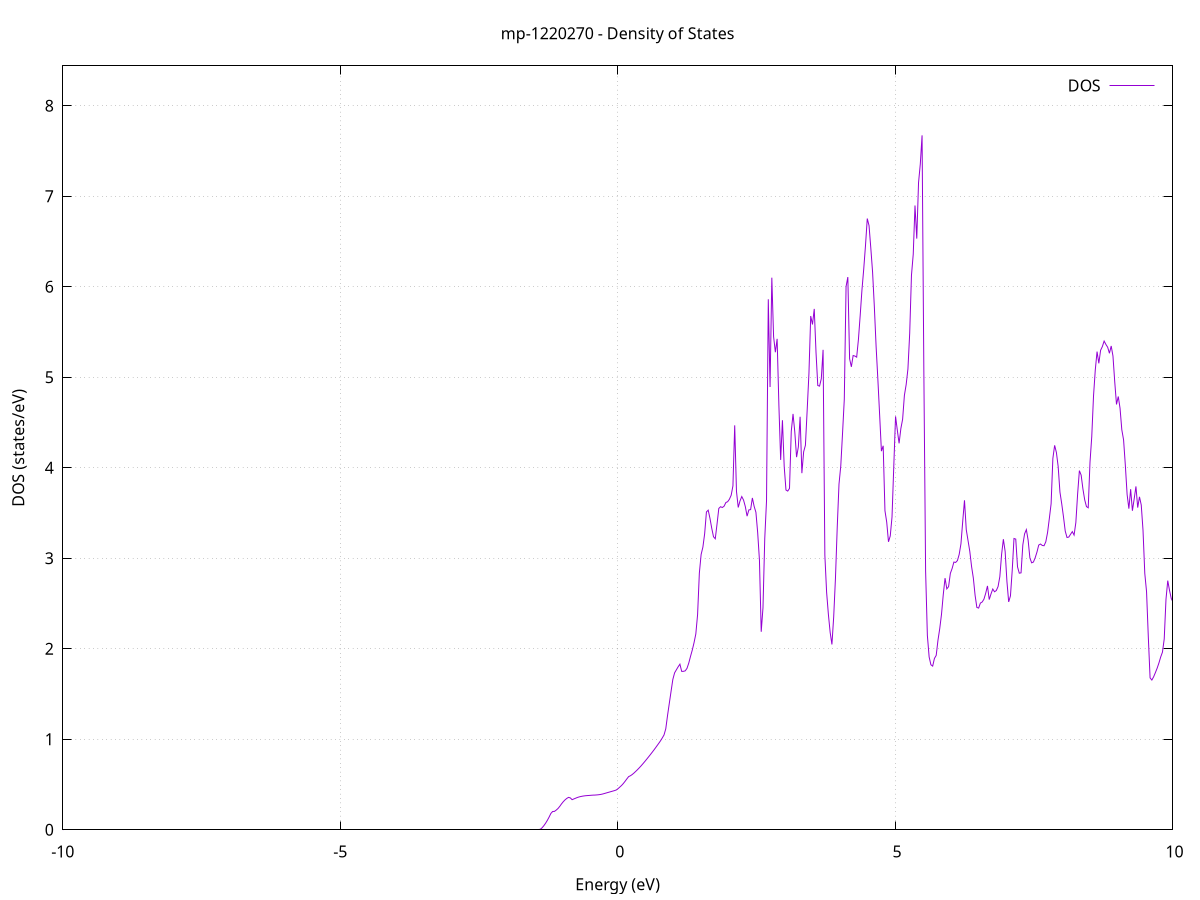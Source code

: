 set title 'mp-1220270 - Density of States'
set xlabel 'Energy (eV)'
set ylabel 'DOS (states/eV)'
set grid
set xrange [-10:10]
set yrange [0:8.442]
set xzeroaxis lt -1
set terminal png size 800,600
set output 'mp-1220270_dos_gnuplot.png'
plot '-' using 1:2 with lines title 'DOS'
-37.328500 0.000000
-37.296700 0.000000
-37.264800 0.000000
-37.232900 0.000000
-37.201100 0.000000
-37.169200 0.000000
-37.137400 0.000000
-37.105500 0.000000
-37.073700 0.000000
-37.041800 0.000000
-37.009900 0.000000
-36.978100 0.000000
-36.946200 0.000000
-36.914400 0.000000
-36.882500 0.000000
-36.850700 0.000000
-36.818800 0.000000
-36.787000 0.000000
-36.755100 0.000000
-36.723200 0.000000
-36.691400 0.000000
-36.659500 0.000000
-36.627700 0.000000
-36.595800 0.000000
-36.564000 0.000000
-36.532100 0.000000
-36.500200 0.000000
-36.468400 0.000000
-36.436500 0.000000
-36.404700 0.000000
-36.372800 0.000000
-36.341000 0.000000
-36.309100 0.000000
-36.277200 0.000000
-36.245400 0.000000
-36.213500 0.000000
-36.181700 0.000000
-36.149800 0.000000
-36.118000 0.000000
-36.086100 0.000000
-36.054300 0.000000
-36.022400 0.000000
-35.990500 0.000000
-35.958700 0.000000
-35.926800 0.000000
-35.895000 0.000000
-35.863100 0.000000
-35.831300 0.000000
-35.799400 0.000000
-35.767500 0.000000
-35.735700 0.000000
-35.703800 0.000000
-35.672000 0.000000
-35.640100 0.000000
-35.608300 0.000000
-35.576400 0.000000
-35.544600 0.000000
-35.512700 0.000000
-35.480800 0.000000
-35.449000 0.000000
-35.417100 0.000000
-35.385300 0.000000
-35.353400 0.000000
-35.321600 0.000000
-35.289700 0.000000
-35.257800 0.000000
-35.226000 0.000000
-35.194100 0.000000
-35.162300 0.000000
-35.130400 0.000000
-35.098600 0.000000
-35.066700 0.000000
-35.034800 0.000000
-35.003000 0.000000
-34.971100 0.000000
-34.939300 0.000000
-34.907400 0.000000
-34.875600 0.000000
-34.843700 0.000000
-34.811900 0.000000
-34.780000 0.000000
-34.748100 0.000000
-34.716300 0.000000
-34.684400 0.000000
-34.652600 0.000000
-34.620700 0.000000
-34.588900 0.000000
-34.557000 0.000000
-34.525100 0.000000
-34.493300 0.000000
-34.461400 0.000000
-34.429600 2.930500
-34.397700 8.518300
-34.365900 21.361100
-34.334000 34.958300
-34.302100 71.676100
-34.270300 0.000000
-34.238400 0.000000
-34.206600 0.000000
-34.174700 0.000000
-34.142900 0.000000
-34.111000 0.000000
-34.079200 0.000000
-34.047300 0.000000
-34.015400 0.000000
-33.983600 0.000000
-33.951700 0.000000
-33.919900 0.000000
-33.888000 0.000000
-33.856200 0.000000
-33.824300 0.000000
-33.792400 0.000000
-33.760600 0.000000
-33.728700 0.000000
-33.696900 0.000000
-33.665000 0.000000
-33.633200 0.000000
-33.601300 0.000000
-33.569500 0.000000
-33.537600 0.000000
-33.505700 0.000000
-33.473900 0.000000
-33.442000 0.000000
-33.410200 0.000000
-33.378300 0.000000
-33.346500 0.000000
-33.314600 0.000000
-33.282700 0.000000
-33.250900 0.000000
-33.219000 0.000000
-33.187200 0.000000
-33.155300 0.000000
-33.123500 0.000000
-33.091600 0.000000
-33.059700 0.000000
-33.027900 0.000000
-32.996000 0.000000
-32.964200 0.000000
-32.932300 0.000000
-32.900500 0.000000
-32.868600 0.000000
-32.836800 0.000000
-32.804900 0.000000
-32.773000 0.000000
-32.741200 0.000000
-32.709300 0.000000
-32.677500 0.000000
-32.645600 0.000000
-32.613800 0.000000
-32.581900 0.000000
-32.550000 0.000000
-32.518200 0.000000
-32.486300 0.000000
-32.454500 0.000000
-32.422600 0.000000
-32.390800 0.000000
-32.358900 0.000000
-32.327000 0.000000
-32.295200 0.000000
-32.263300 0.000000
-32.231500 0.000000
-32.199600 0.000000
-32.167800 0.000000
-32.135900 0.000000
-32.104100 0.000000
-32.072200 0.000000
-32.040300 0.000000
-32.008500 0.000000
-31.976600 0.000000
-31.944800 0.000000
-31.912900 0.000000
-31.881100 0.000000
-31.849200 0.000000
-31.817300 0.000000
-31.785500 0.000000
-31.753600 0.000000
-31.721800 0.000000
-31.689900 0.000000
-31.658100 0.000000
-31.626200 0.000000
-31.594300 0.000000
-31.562500 0.000000
-31.530600 0.000000
-31.498800 0.000000
-31.466900 0.000000
-31.435100 0.000000
-31.403200 0.000000
-31.371400 0.000000
-31.339500 0.000000
-31.307600 0.000000
-31.275800 0.000000
-31.243900 0.000000
-31.212100 0.000000
-31.180200 0.000000
-31.148400 0.000000
-31.116500 0.000000
-31.084600 0.000000
-31.052800 0.000000
-31.020900 0.000000
-30.989100 0.000000
-30.957200 0.000000
-30.925400 0.000000
-30.893500 0.000000
-30.861700 0.000000
-30.829800 0.000000
-30.797900 0.000000
-30.766100 0.000000
-30.734200 0.000000
-30.702400 0.000000
-30.670500 0.000000
-30.638700 0.000000
-30.606800 0.000000
-30.574900 0.000000
-30.543100 0.000000
-30.511200 0.000000
-30.479400 0.000000
-30.447500 0.000000
-30.415700 0.000000
-30.383800 0.000000
-30.351900 0.000000
-30.320100 0.000000
-30.288200 0.000000
-30.256400 0.000000
-30.224500 0.000000
-30.192700 0.000000
-30.160800 0.000000
-30.129000 0.000000
-30.097100 0.000000
-30.065200 0.000000
-30.033400 0.000000
-30.001500 0.000000
-29.969700 0.000000
-29.937800 0.000000
-29.906000 0.000000
-29.874100 0.000000
-29.842200 0.000000
-29.810400 0.000000
-29.778500 0.000000
-29.746700 0.000000
-29.714800 0.000000
-29.683000 0.000000
-29.651100 0.000000
-29.619200 0.000000
-29.587400 0.000000
-29.555500 0.000000
-29.523700 0.000000
-29.491800 0.000000
-29.460000 0.000000
-29.428100 0.000000
-29.396300 0.000000
-29.364400 0.000000
-29.332500 0.000000
-29.300700 0.000000
-29.268800 0.000000
-29.237000 0.000000
-29.205100 0.000000
-29.173300 0.000000
-29.141400 0.000000
-29.109500 0.000000
-29.077700 0.000000
-29.045800 0.000000
-29.014000 0.000000
-28.982100 0.000000
-28.950300 0.000000
-28.918400 0.000000
-28.886600 0.000000
-28.854700 0.000000
-28.822800 0.000000
-28.791000 0.000000
-28.759100 0.000000
-28.727300 0.000000
-28.695400 0.000000
-28.663600 0.000000
-28.631700 0.000000
-28.599800 0.000000
-28.568000 0.000000
-28.536100 0.000000
-28.504300 0.000000
-28.472400 0.000000
-28.440600 0.000000
-28.408700 0.000000
-28.376800 0.000000
-28.345000 0.000000
-28.313100 0.000000
-28.281300 0.000000
-28.249400 0.000000
-28.217600 0.000000
-28.185700 0.000000
-28.153900 0.000000
-28.122000 0.000000
-28.090100 0.000000
-28.058300 0.000000
-28.026400 0.000000
-27.994600 0.000000
-27.962700 0.000000
-27.930900 0.000000
-27.899000 0.000000
-27.867100 0.000000
-27.835300 0.000000
-27.803400 0.000000
-27.771600 0.000000
-27.739700 0.000000
-27.707900 0.000000
-27.676000 0.000000
-27.644100 0.000000
-27.612300 0.000000
-27.580400 0.000000
-27.548600 0.000000
-27.516700 0.000000
-27.484900 0.000000
-27.453000 0.000000
-27.421200 0.000000
-27.389300 0.000000
-27.357400 0.000000
-27.325600 0.000000
-27.293700 0.000000
-27.261900 0.000000
-27.230000 0.000000
-27.198200 0.000000
-27.166300 0.000000
-27.134400 0.000000
-27.102600 0.000000
-27.070700 0.000000
-27.038900 0.000000
-27.007000 0.000000
-26.975200 0.000000
-26.943300 0.000000
-26.911500 0.000000
-26.879600 0.000000
-26.847700 0.000000
-26.815900 0.000000
-26.784000 0.000000
-26.752200 0.000000
-26.720300 0.000000
-26.688500 0.000000
-26.656600 0.000000
-26.624700 0.000000
-26.592900 0.000000
-26.561000 0.000000
-26.529200 0.000000
-26.497300 0.000000
-26.465500 0.000000
-26.433600 0.000000
-26.401700 0.000000
-26.369900 0.000000
-26.338000 0.000000
-26.306200 0.000000
-26.274300 0.000000
-26.242500 0.000000
-26.210600 0.000000
-26.178800 0.000000
-26.146900 0.000000
-26.115000 0.000000
-26.083200 0.000000
-26.051300 0.000000
-26.019500 0.000000
-25.987600 0.000000
-25.955800 0.000000
-25.923900 0.000000
-25.892000 0.000000
-25.860200 0.000000
-25.828300 0.000000
-25.796500 0.000000
-25.764600 0.000000
-25.732800 0.000000
-25.700900 0.000000
-25.669000 0.000000
-25.637200 0.000000
-25.605300 0.000000
-25.573500 0.000000
-25.541600 0.000000
-25.509800 0.000000
-25.477900 0.000000
-25.446100 0.000000
-25.414200 0.000000
-25.382300 0.000000
-25.350500 0.000000
-25.318600 0.000000
-25.286800 0.000000
-25.254900 0.000000
-25.223100 0.000000
-25.191200 0.000000
-25.159300 0.000000
-25.127500 0.000000
-25.095600 0.000000
-25.063800 0.000000
-25.031900 0.000000
-25.000100 0.000000
-24.968200 0.000000
-24.936400 0.000000
-24.904500 0.000000
-24.872600 0.000000
-24.840800 0.000000
-24.808900 0.000000
-24.777100 0.000000
-24.745200 0.000000
-24.713400 0.000000
-24.681500 0.000000
-24.649600 0.000000
-24.617800 0.000000
-24.585900 0.000000
-24.554100 0.000000
-24.522200 0.000000
-24.490400 0.000000
-24.458500 0.000000
-24.426600 0.000000
-24.394800 0.000000
-24.362900 0.000000
-24.331100 0.000000
-24.299200 0.000000
-24.267400 0.000000
-24.235500 0.000000
-24.203700 0.000000
-24.171800 0.000000
-24.139900 0.000000
-24.108100 0.000000
-24.076200 0.000000
-24.044400 0.000000
-24.012500 0.000000
-23.980700 0.000000
-23.948800 0.000000
-23.916900 0.000000
-23.885100 0.000000
-23.853200 0.000000
-23.821400 0.000000
-23.789500 0.000000
-23.757700 0.000000
-23.725800 0.000000
-23.693900 0.000000
-23.662100 0.000000
-23.630200 0.000000
-23.598400 0.000000
-23.566500 0.000000
-23.534700 0.000000
-23.502800 0.000000
-23.471000 0.000000
-23.439100 0.000000
-23.407200 0.000000
-23.375400 0.000000
-23.343500 0.000000
-23.311700 0.000000
-23.279800 0.000000
-23.248000 0.000000
-23.216100 0.000000
-23.184200 0.000000
-23.152400 0.000000
-23.120500 0.000000
-23.088700 0.000000
-23.056800 0.000000
-23.025000 0.000000
-22.993100 0.000000
-22.961300 0.000000
-22.929400 0.000000
-22.897500 0.000000
-22.865700 0.000000
-22.833800 0.000000
-22.802000 0.000000
-22.770100 0.000000
-22.738300 0.000000
-22.706400 0.000000
-22.674500 0.000000
-22.642700 0.000000
-22.610800 0.000000
-22.579000 0.000000
-22.547100 0.000000
-22.515300 0.000000
-22.483400 0.000000
-22.451500 0.000000
-22.419700 0.000000
-22.387800 7.492700
-22.356000 15.599100
-22.324100 9.826000
-22.292300 5.812400
-22.260400 9.667700
-22.228600 5.843500
-22.196700 98.055000
-22.164800 28.944600
-22.133000 16.972100
-22.101100 11.730800
-22.069300 0.000000
-22.037400 0.000000
-22.005600 0.000000
-21.973700 0.000000
-21.941800 0.000000
-21.910000 0.000000
-21.878100 0.000000
-21.846300 0.000000
-21.814400 0.000000
-21.782600 0.000000
-21.750700 0.000000
-21.718800 0.000000
-21.687000 0.000000
-21.655100 0.000000
-21.623300 0.000000
-21.591400 0.000000
-21.559600 0.000000
-21.527700 0.000000
-21.495900 0.000000
-21.464000 0.000000
-21.432100 0.000000
-21.400300 0.000000
-21.368400 0.000000
-21.336600 0.000000
-21.304700 0.000000
-21.272900 0.000000
-21.241000 0.000000
-21.209100 0.000000
-21.177300 0.000000
-21.145400 0.000000
-21.113600 0.000000
-21.081700 0.000000
-21.049900 0.000000
-21.018000 0.000000
-20.986200 0.000000
-20.954300 0.000000
-20.922400 0.000000
-20.890600 0.000000
-20.858700 0.000000
-20.826900 0.000000
-20.795000 0.000000
-20.763200 0.000000
-20.731300 0.000000
-20.699400 0.000000
-20.667600 0.000000
-20.635700 0.000000
-20.603900 0.000000
-20.572000 0.000000
-20.540200 0.000000
-20.508300 0.000000
-20.476400 0.000000
-20.444600 0.000000
-20.412700 0.000000
-20.380900 0.000000
-20.349000 0.000000
-20.317200 0.000000
-20.285300 0.000000
-20.253500 0.000000
-20.221600 0.000000
-20.189700 0.000000
-20.157900 0.000000
-20.126000 0.000000
-20.094200 0.000000
-20.062300 0.000000
-20.030500 0.000000
-19.998600 0.000000
-19.966700 0.000000
-19.934900 0.000000
-19.903000 0.000000
-19.871200 0.000000
-19.839300 0.000000
-19.807500 0.000000
-19.775600 0.000000
-19.743700 0.000000
-19.711900 0.000000
-19.680000 0.000000
-19.648200 0.000000
-19.616300 0.000000
-19.584500 0.000000
-19.552600 0.000000
-19.520800 0.000000
-19.488900 0.000000
-19.457000 0.000000
-19.425200 0.000000
-19.393300 0.000000
-19.361500 0.000000
-19.329600 0.000000
-19.297800 0.000000
-19.265900 0.000000
-19.234000 0.000000
-19.202200 0.000000
-19.170300 0.000000
-19.138500 0.000000
-19.106600 0.000000
-19.074800 0.000000
-19.042900 0.000000
-19.011100 0.000000
-18.979200 0.000000
-18.947300 0.000000
-18.915500 0.000000
-18.883600 0.000000
-18.851800 0.000000
-18.819900 0.000000
-18.788100 0.000000
-18.756200 0.000000
-18.724300 0.000000
-18.692500 0.000000
-18.660600 0.000000
-18.628800 0.000000
-18.596900 0.000000
-18.565100 0.000000
-18.533200 0.000000
-18.501300 0.000000
-18.469500 0.000000
-18.437600 0.000000
-18.405800 0.000000
-18.373900 0.000000
-18.342100 0.000000
-18.310200 0.000000
-18.278400 0.000000
-18.246500 0.000000
-18.214600 0.000000
-18.182800 0.000000
-18.150900 0.000000
-18.119100 0.000000
-18.087200 0.000000
-18.055400 0.000000
-18.023500 0.000000
-17.991600 0.000000
-17.959800 0.000000
-17.927900 0.000000
-17.896100 0.000000
-17.864200 0.000000
-17.832400 0.000000
-17.800500 0.000000
-17.768600 0.000000
-17.736800 0.000000
-17.704900 0.000000
-17.673100 0.000000
-17.641200 0.000000
-17.609400 0.000000
-17.577500 0.000000
-17.545700 0.000000
-17.513800 0.000000
-17.481900 0.000000
-17.450100 0.000000
-17.418200 0.000000
-17.386400 0.000000
-17.354500 0.000000
-17.322700 0.000000
-17.290800 0.000000
-17.258900 0.000000
-17.227100 0.000000
-17.195200 0.000000
-17.163400 0.000000
-17.131500 0.000000
-17.099700 0.000000
-17.067800 0.000000
-17.036000 0.000000
-17.004100 0.000000
-16.972200 0.000000
-16.940400 0.000000
-16.908500 0.000000
-16.876700 0.000000
-16.844800 0.000000
-16.813000 0.000000
-16.781100 0.000000
-16.749200 0.000000
-16.717400 0.000000
-16.685500 0.000000
-16.653700 0.000000
-16.621800 0.000000
-16.590000 0.000000
-16.558100 0.000000
-16.526200 0.000000
-16.494400 0.000000
-16.462500 0.000000
-16.430700 0.000000
-16.398800 0.000000
-16.367000 0.000000
-16.335100 0.000000
-16.303300 0.000000
-16.271400 0.000000
-16.239500 0.000000
-16.207700 0.000000
-16.175800 0.000000
-16.144000 2.779100
-16.112100 4.895000
-16.080300 8.682600
-16.048400 10.441000
-16.016500 14.877800
-15.984700 13.834500
-15.952800 12.952000
-15.921000 11.327000
-15.889100 11.331600
-15.857300 10.315300
-15.825400 2.155400
-15.793500 3.078300
-15.761700 3.361300
-15.729800 3.462700
-15.698000 5.427500
-15.666100 30.191500
-15.634300 15.748900
-15.602400 6.269200
-15.570600 7.959000
-15.538700 32.017800
-15.506800 20.264100
-15.475000 40.339800
-15.443100 27.067800
-15.411300 16.037700
-15.379400 15.990200
-15.347600 13.459500
-15.315700 10.828100
-15.283800 10.582000
-15.252000 9.967600
-15.220100 6.227900
-15.188300 3.346600
-15.156400 0.000000
-15.124600 0.000000
-15.092700 0.000000
-15.060900 0.000000
-15.029000 0.000000
-14.997100 0.000000
-14.965300 0.000000
-14.933400 0.000000
-14.901600 0.000000
-14.869700 0.000000
-14.837900 0.000000
-14.806000 0.000000
-14.774100 0.000000
-14.742300 0.000000
-14.710400 0.000000
-14.678600 0.000000
-14.646700 0.000000
-14.614900 0.000000
-14.583000 0.000000
-14.551100 0.000000
-14.519300 0.000000
-14.487400 0.000000
-14.455600 0.000000
-14.423700 0.000000
-14.391900 0.000000
-14.360000 0.000000
-14.328200 0.000000
-14.296300 0.000000
-14.264400 0.000000
-14.232600 0.000000
-14.200700 0.000000
-14.168900 0.000000
-14.137000 0.000000
-14.105200 0.000000
-14.073300 0.000000
-14.041400 0.000000
-14.009600 0.000000
-13.977700 0.000000
-13.945900 0.000000
-13.914000 0.000000
-13.882200 0.000000
-13.850300 0.000000
-13.818400 0.000000
-13.786600 0.000000
-13.754700 0.000000
-13.722900 0.000000
-13.691000 0.000000
-13.659200 0.000000
-13.627300 0.000000
-13.595500 0.000000
-13.563600 0.000000
-13.531700 0.000000
-13.499900 0.000000
-13.468000 0.000000
-13.436200 0.000000
-13.404300 0.000000
-13.372500 0.000000
-13.340600 0.000000
-13.308700 0.000000
-13.276900 0.000000
-13.245000 0.000000
-13.213200 0.000000
-13.181300 0.000000
-13.149500 0.000000
-13.117600 0.000000
-13.085800 0.000000
-13.053900 0.000000
-13.022000 0.000000
-12.990200 0.000000
-12.958300 0.000000
-12.926500 0.000000
-12.894600 0.000000
-12.862800 0.000000
-12.830900 0.000000
-12.799000 0.000000
-12.767200 0.000000
-12.735300 0.000000
-12.703500 0.000000
-12.671600 0.000000
-12.639800 0.000000
-12.607900 0.000000
-12.576000 0.000000
-12.544200 0.000000
-12.512300 0.000000
-12.480500 0.000000
-12.448600 0.000000
-12.416800 0.000000
-12.384900 0.000000
-12.353100 0.000000
-12.321200 0.000000
-12.289300 0.000000
-12.257500 0.000000
-12.225600 0.000000
-12.193800 0.000000
-12.161900 0.000000
-12.130100 0.000000
-12.098200 0.000000
-12.066300 0.000000
-12.034500 0.000000
-12.002600 0.000000
-11.970800 0.000000
-11.938900 0.000000
-11.907100 0.000000
-11.875200 0.000000
-11.843300 0.000000
-11.811500 0.000000
-11.779600 0.000000
-11.747800 0.000000
-11.715900 0.000000
-11.684100 0.000000
-11.652200 0.000000
-11.620400 0.000000
-11.588500 0.000000
-11.556600 0.000000
-11.524800 0.000000
-11.492900 0.000000
-11.461100 0.000000
-11.429200 0.000000
-11.397400 0.000000
-11.365500 0.000000
-11.333600 0.000000
-11.301800 0.000000
-11.269900 0.000000
-11.238100 0.000000
-11.206200 0.000000
-11.174400 0.000000
-11.142500 0.000000
-11.110700 0.000000
-11.078800 0.000000
-11.046900 0.000000
-11.015100 0.000000
-10.983200 0.000000
-10.951400 0.000000
-10.919500 0.000000
-10.887700 0.000000
-10.855800 0.000000
-10.823900 0.000000
-10.792100 0.000000
-10.760200 0.000000
-10.728400 0.000000
-10.696500 0.000000
-10.664700 0.000000
-10.632800 0.000000
-10.600900 0.000000
-10.569100 0.000000
-10.537200 0.000000
-10.505400 0.000000
-10.473500 0.000000
-10.441700 0.000000
-10.409800 0.000000
-10.378000 0.000000
-10.346100 0.000000
-10.314200 0.000000
-10.282400 0.000000
-10.250500 0.000000
-10.218700 0.000000
-10.186800 0.000000
-10.155000 0.000000
-10.123100 0.000000
-10.091200 0.000000
-10.059400 0.000000
-10.027500 0.000000
-9.995700 0.000000
-9.963800 0.000000
-9.932000 0.000000
-9.900100 0.000000
-9.868200 0.000000
-9.836400 0.000000
-9.804500 0.000000
-9.772700 0.000000
-9.740800 0.000000
-9.709000 0.000000
-9.677100 0.000000
-9.645300 0.000000
-9.613400 0.000000
-9.581500 0.000000
-9.549700 0.000000
-9.517800 0.000000
-9.486000 0.000000
-9.454100 0.000000
-9.422300 0.000000
-9.390400 0.000000
-9.358500 0.000000
-9.326700 0.000000
-9.294800 0.000000
-9.263000 0.000000
-9.231100 0.000000
-9.199300 0.000000
-9.167400 0.000000
-9.135600 0.000000
-9.103700 0.000000
-9.071800 0.000000
-9.040000 0.000000
-9.008100 0.000000
-8.976300 0.000000
-8.944400 0.000000
-8.912600 0.000000
-8.880700 0.000000
-8.848800 0.000000
-8.817000 0.000000
-8.785100 0.000000
-8.753300 0.000000
-8.721400 0.000000
-8.689600 0.000000
-8.657700 0.000000
-8.625800 0.000000
-8.594000 0.000000
-8.562100 0.000000
-8.530300 0.000000
-8.498400 0.000000
-8.466600 0.000000
-8.434700 0.000000
-8.402900 0.000000
-8.371000 0.000000
-8.339100 0.000000
-8.307300 0.000000
-8.275400 0.000000
-8.243600 0.000000
-8.211700 0.000000
-8.179900 0.000000
-8.148000 0.000000
-8.116100 0.000000
-8.084300 0.000000
-8.052400 0.000000
-8.020600 0.000000
-7.988700 0.000000
-7.956900 0.000000
-7.925000 0.000000
-7.893100 0.000000
-7.861300 0.000000
-7.829400 0.000000
-7.797600 0.000000
-7.765700 0.000000
-7.733900 0.000000
-7.702000 0.000000
-7.670200 0.000000
-7.638300 0.000000
-7.606400 0.000000
-7.574600 0.000000
-7.542700 0.000000
-7.510900 0.000000
-7.479000 0.000000
-7.447200 0.000000
-7.415300 0.000000
-7.383400 0.000000
-7.351600 0.000000
-7.319700 0.000000
-7.287900 0.000000
-7.256000 0.000000
-7.224200 0.000000
-7.192300 0.000000
-7.160500 0.000000
-7.128600 0.000000
-7.096700 0.000000
-7.064900 0.000000
-7.033000 0.000000
-7.001200 0.000000
-6.969300 0.000000
-6.937500 0.000000
-6.905600 0.000000
-6.873700 0.000000
-6.841900 0.000000
-6.810000 0.000000
-6.778200 0.000000
-6.746300 0.000000
-6.714500 0.000000
-6.682600 0.000000
-6.650700 0.000000
-6.618900 0.000000
-6.587000 0.000000
-6.555200 0.000000
-6.523300 0.000000
-6.491500 0.000000
-6.459600 0.000000
-6.427800 0.000000
-6.395900 0.000000
-6.364000 0.000000
-6.332200 0.000000
-6.300300 0.000000
-6.268500 0.000000
-6.236600 0.000000
-6.204800 0.000000
-6.172900 0.000000
-6.141000 0.000000
-6.109200 0.000000
-6.077300 0.000000
-6.045500 0.000000
-6.013600 0.000000
-5.981800 0.000000
-5.949900 0.000000
-5.918000 0.000000
-5.886200 0.000000
-5.854300 0.000000
-5.822500 0.000000
-5.790600 0.000000
-5.758800 0.000000
-5.726900 0.000000
-5.695100 0.000000
-5.663200 0.000000
-5.631300 0.000000
-5.599500 0.000000
-5.567600 0.000000
-5.535800 0.000000
-5.503900 0.000000
-5.472100 0.000000
-5.440200 0.000000
-5.408300 0.000000
-5.376500 0.000000
-5.344600 0.000000
-5.312800 0.000000
-5.280900 0.000000
-5.249100 0.000000
-5.217200 0.000000
-5.185400 0.000000
-5.153500 0.000000
-5.121600 0.000000
-5.089800 0.000000
-5.057900 0.000000
-5.026100 0.000000
-4.994200 0.000000
-4.962400 0.000000
-4.930500 0.000000
-4.898600 0.000000
-4.866800 0.000000
-4.834900 0.000000
-4.803100 0.000000
-4.771200 0.000000
-4.739400 0.000000
-4.707500 0.000000
-4.675600 0.000000
-4.643800 0.000000
-4.611900 0.000000
-4.580100 0.000000
-4.548200 0.000000
-4.516400 0.000000
-4.484500 0.000000
-4.452700 0.000000
-4.420800 0.000000
-4.388900 0.000000
-4.357100 0.000000
-4.325200 0.000000
-4.293400 0.000000
-4.261500 0.000000
-4.229700 0.000000
-4.197800 0.000000
-4.165900 0.000000
-4.134100 0.000000
-4.102200 0.000000
-4.070400 0.000000
-4.038500 0.000000
-4.006700 0.000000
-3.974800 0.000000
-3.942900 0.000000
-3.911100 0.000000
-3.879200 0.000000
-3.847400 0.000000
-3.815500 0.000000
-3.783700 0.000000
-3.751800 0.000000
-3.720000 0.000000
-3.688100 0.000000
-3.656200 0.000000
-3.624400 0.000000
-3.592500 0.000000
-3.560700 0.000000
-3.528800 0.000000
-3.497000 0.000000
-3.465100 0.000000
-3.433200 0.000000
-3.401400 0.000000
-3.369500 0.000000
-3.337700 0.000000
-3.305800 0.000000
-3.274000 0.000000
-3.242100 0.000000
-3.210200 0.000000
-3.178400 0.000000
-3.146500 0.000000
-3.114700 0.000000
-3.082800 0.000000
-3.051000 0.000000
-3.019100 0.000000
-2.987300 0.000000
-2.955400 0.000000
-2.923500 0.000000
-2.891700 0.000000
-2.859800 0.000000
-2.828000 0.000000
-2.796100 0.000000
-2.764300 0.000000
-2.732400 0.000000
-2.700500 0.000000
-2.668700 0.000000
-2.636800 0.000000
-2.605000 0.000000
-2.573100 0.000000
-2.541300 0.000000
-2.509400 0.000000
-2.477600 0.000000
-2.445700 0.000000
-2.413800 0.000000
-2.382000 0.000000
-2.350100 0.000000
-2.318300 0.000000
-2.286400 0.000000
-2.254600 0.000000
-2.222700 0.000000
-2.190800 0.000000
-2.159000 0.000000
-2.127100 0.000000
-2.095300 0.000000
-2.063400 0.000000
-2.031600 0.000000
-1.999700 0.000000
-1.967800 0.000000
-1.936000 0.000000
-1.904100 0.000000
-1.872300 0.000000
-1.840400 0.000000
-1.808600 0.000000
-1.776700 0.000000
-1.744900 0.000000
-1.713000 0.000000
-1.681100 0.000000
-1.649300 0.000000
-1.617400 0.000000
-1.585600 0.000000
-1.553700 0.000000
-1.521900 0.000000
-1.490000 0.000000
-1.458100 0.000000
-1.426300 0.000000
-1.394400 0.005300
-1.362600 0.021500
-1.330700 0.044600
-1.298900 0.072200
-1.267000 0.104300
-1.235100 0.140600
-1.203300 0.180500
-1.171400 0.202000
-1.139600 0.202900
-1.107700 0.217100
-1.075900 0.234600
-1.044000 0.258200
-1.012200 0.285600
-0.980300 0.310000
-0.948400 0.330400
-0.916600 0.346700
-0.884700 0.358100
-0.852900 0.352300
-0.821000 0.332600
-0.789200 0.340800
-0.757300 0.349000
-0.725400 0.357100
-0.693600 0.363200
-0.661700 0.368000
-0.629900 0.371800
-0.598000 0.374800
-0.566200 0.377000
-0.534300 0.378500
-0.502500 0.380000
-0.470600 0.381800
-0.438700 0.382900
-0.406900 0.383700
-0.375000 0.385200
-0.343200 0.387200
-0.311300 0.390000
-0.279500 0.393900
-0.247600 0.399300
-0.215700 0.404900
-0.183900 0.410600
-0.152000 0.416200
-0.120200 0.421800
-0.088300 0.427400
-0.056500 0.433000
-0.024600 0.439700
0.007300 0.454600
0.039100 0.472000
0.071000 0.489900
0.102800 0.511500
0.134700 0.536200
0.166500 0.562600
0.198400 0.587700
0.230200 0.597000
0.262100 0.610400
0.294000 0.626800
0.325800 0.645300
0.357700 0.664300
0.389500 0.684500
0.421400 0.705600
0.453200 0.728000
0.485100 0.751200
0.517000 0.775000
0.548800 0.799200
0.580700 0.823600
0.612500 0.848500
0.644400 0.874100
0.676200 0.900400
0.708100 0.927300
0.740000 0.954600
0.771800 0.982400
0.803700 1.014000
0.835500 1.047300
0.867400 1.115800
0.899200 1.263100
0.931100 1.397400
0.962900 1.530400
0.994800 1.661600
1.026700 1.734600
1.058500 1.767900
1.090400 1.801200
1.122200 1.830000
1.154100 1.750600
1.185900 1.751000
1.217800 1.756400
1.249700 1.783700
1.281500 1.841400
1.313400 1.916500
1.345200 1.986200
1.377100 2.068200
1.408900 2.163900
1.440800 2.378000
1.472600 2.836600
1.504500 3.042200
1.536400 3.123700
1.568200 3.272300
1.600100 3.512400
1.631900 3.532100
1.663800 3.441700
1.695600 3.332900
1.727500 3.238500
1.759400 3.215900
1.791200 3.378300
1.823100 3.551300
1.854900 3.570000
1.886800 3.561600
1.918600 3.576000
1.950500 3.616500
1.982400 3.625400
2.014200 3.652900
2.046100 3.696800
2.077900 3.800800
2.109800 4.469100
2.141600 3.740400
2.173500 3.562000
2.205300 3.634200
2.237200 3.682600
2.269100 3.643400
2.300900 3.572100
2.332800 3.465700
2.364600 3.534600
2.396500 3.538500
2.428300 3.667300
2.460200 3.574000
2.492100 3.508700
2.523900 3.283200
2.555800 2.978300
2.587600 2.188400
2.619500 2.453500
2.651300 3.217700
2.683200 3.636200
2.715100 5.862800
2.746900 4.892900
2.778800 6.101200
2.810600 5.449600
2.842500 5.277300
2.874300 5.425300
2.906200 4.689300
2.938000 4.087100
2.969900 4.526200
3.001800 4.015300
3.033600 3.755000
3.065500 3.743000
3.097300 3.772800
3.129200 4.403300
3.161000 4.595500
3.192900 4.394600
3.224800 4.118100
3.256600 4.230500
3.288500 4.564600
3.320300 3.940900
3.352200 4.177200
3.384000 4.248800
3.415900 4.637900
3.447700 5.045500
3.479600 5.677600
3.511500 5.584200
3.543300 5.756400
3.575200 5.274400
3.607000 4.909700
3.638900 4.902900
3.670700 4.985600
3.702600 5.303900
3.734500 3.035300
3.766300 2.624100
3.798200 2.379800
3.830000 2.182000
3.861900 2.048000
3.893700 2.351700
3.925600 2.778800
3.957500 3.341400
3.989300 3.818900
4.021200 4.019500
4.053000 4.378600
4.084900 4.758500
4.116700 6.002900
4.148600 6.108200
4.180400 5.205200
4.212300 5.116100
4.244200 5.241000
4.276000 5.235300
4.307900 5.223200
4.339700 5.419300
4.371600 5.685700
4.403400 5.967500
4.435300 6.197300
4.467200 6.458300
4.499000 6.754800
4.530900 6.676400
4.562700 6.428500
4.594600 6.163600
4.626400 5.781200
4.658300 5.339900
4.690200 4.974500
4.722000 4.582800
4.753900 4.184400
4.785700 4.243700
4.817600 3.526400
4.849400 3.399600
4.881300 3.182300
4.913100 3.247100
4.945000 3.456700
4.976900 4.018700
5.008700 4.568800
5.040600 4.415600
5.072400 4.270400
5.104300 4.433700
5.136100 4.536900
5.168000 4.800400
5.199900 4.919800
5.231700 5.091800
5.263600 5.486800
5.295400 6.127400
5.327300 6.359100
5.359100 6.898800
5.391000 6.533000
5.422800 7.150500
5.454700 7.357400
5.486600 7.674400
5.518400 5.089700
5.550300 2.860000
5.582100 2.147800
5.614000 1.909800
5.645800 1.823400
5.677700 1.808700
5.709600 1.893700
5.741400 1.927200
5.773300 2.095100
5.805100 2.223400
5.837000 2.382500
5.868800 2.599800
5.900700 2.780900
5.932600 2.662300
5.964400 2.687000
5.996300 2.833500
6.028100 2.887300
6.060000 2.958600
6.091800 2.954500
6.123700 2.975100
6.155500 3.042700
6.187400 3.160700
6.219300 3.407900
6.251100 3.641000
6.283000 3.317200
6.314800 3.197100
6.346700 3.076900
6.378500 2.910600
6.410400 2.782800
6.442300 2.591100
6.474100 2.457000
6.506000 2.450200
6.537800 2.505400
6.569700 2.516900
6.601500 2.547900
6.633400 2.613700
6.665300 2.694700
6.697100 2.544000
6.729000 2.606600
6.760800 2.660500
6.792700 2.630100
6.824500 2.643700
6.856400 2.688100
6.888200 2.797500
6.920100 3.044300
6.952000 3.211100
6.983800 3.075800
7.015700 2.746100
7.047500 2.518200
7.079400 2.584500
7.111200 2.865200
7.143100 3.219000
7.175000 3.212300
7.206800 2.905600
7.238700 2.835500
7.270500 2.839400
7.302400 3.147700
7.334200 3.270000
7.366100 3.317300
7.397900 3.201600
7.429800 3.003800
7.461700 2.950100
7.493500 2.958700
7.525400 3.006500
7.557200 3.068600
7.589100 3.146300
7.620900 3.157900
7.652800 3.142200
7.684700 3.139000
7.716500 3.182600
7.748400 3.285400
7.780200 3.439500
7.812100 3.602600
7.843900 4.103100
7.875800 4.248400
7.907700 4.169100
7.939500 4.013300
7.971400 3.732300
8.003200 3.604300
8.035100 3.459400
8.066900 3.300700
8.098800 3.230300
8.130600 3.234500
8.162500 3.265300
8.194400 3.295000
8.226200 3.256900
8.258100 3.395100
8.289900 3.709500
8.321800 3.969000
8.353600 3.919700
8.385500 3.767300
8.417400 3.647100
8.449200 3.571600
8.481100 3.558500
8.512900 4.058300
8.544800 4.345100
8.576600 4.793500
8.608500 5.082100
8.640400 5.284700
8.672200 5.154900
8.704100 5.298700
8.735900 5.340100
8.767800 5.400700
8.799600 5.363700
8.831500 5.332900
8.863300 5.266100
8.895200 5.346800
8.927100 5.235300
8.958900 4.950700
8.990800 4.700500
9.022600 4.788300
9.054500 4.658700
9.086300 4.421200
9.118200 4.309500
9.150100 4.027700
9.181900 3.705600
9.213800 3.548800
9.245600 3.763900
9.277500 3.525800
9.309300 3.656400
9.341200 3.794500
9.373000 3.560300
9.404900 3.679600
9.436800 3.588900
9.468600 3.309900
9.500500 2.833400
9.532300 2.631300
9.564200 2.129400
9.596000 1.678500
9.627900 1.654700
9.659800 1.690300
9.691600 1.736800
9.723500 1.786100
9.755300 1.843300
9.787200 1.909400
9.819000 1.962800
9.850900 2.108500
9.882800 2.547400
9.914600 2.753400
9.946500 2.645100
9.978300 2.555100
10.010200 2.515600
10.042000 2.328200
10.073900 2.146100
10.105700 2.032500
10.137600 2.008400
10.169500 1.735500
10.201300 1.725100
10.233200 1.875400
10.265000 2.250200
10.296900 2.408100
10.328700 2.547100
10.360600 2.684800
10.392500 2.953500
10.424300 3.771800
10.456200 3.926300
10.488000 2.991700
10.519900 2.200400
10.551700 1.907300
10.583600 1.546800
10.615500 1.275000
10.647300 1.177400
10.679200 0.987200
10.711000 0.856900
10.742900 0.925100
10.774700 1.035700
10.806600 1.162400
10.838400 1.301600
10.870300 1.380700
10.902200 1.420200
10.934000 1.440200
10.965900 1.488100
10.997700 1.650300
11.029600 1.762000
11.061400 1.880300
11.093300 2.046600
11.125200 2.160300
11.157000 2.209500
11.188900 2.207600
11.220700 2.171400
11.252600 2.159000
11.284400 2.185800
11.316300 2.254500
11.348100 2.179200
11.380000 2.051700
11.411900 1.882400
11.443700 1.758300
11.475600 1.624300
11.507400 1.475500
11.539300 1.497000
11.571100 1.472500
11.603000 1.476100
11.634900 1.514100
11.666700 1.617000
11.698600 1.769000
11.730400 2.239500
11.762300 2.634400
11.794100 2.951000
11.826000 3.188700
11.857900 3.190500
11.889700 3.248400
11.921600 3.218200
11.953400 4.135300
11.985300 3.339000
12.017100 3.116200
12.049000 3.034500
12.080800 2.852700
12.112700 2.614600
12.144600 2.195700
12.176400 2.181700
12.208300 2.190800
12.240100 2.213600
12.272000 2.231300
12.303800 2.315300
12.335700 2.386500
12.367600 2.442300
12.399400 2.555800
12.431300 2.697900
12.463100 2.780000
12.495000 2.857700
12.526800 2.976200
12.558700 3.131500
12.590600 3.291500
12.622400 3.377200
12.654300 3.256400
12.686100 3.405800
12.718000 3.041700
12.749800 2.928900
12.781700 2.666200
12.813500 2.571600
12.845400 2.507700
12.877300 2.477500
12.909100 2.532900
12.941000 2.602900
12.972800 2.617200
13.004700 2.555200
13.036500 2.535100
13.068400 2.536900
13.100300 2.547300
13.132100 2.563700
13.164000 2.646800
13.195800 2.862400
13.227700 2.908900
13.259500 2.982800
13.291400 3.001700
13.323200 2.950000
13.355100 2.848500
13.387000 2.746400
13.418800 2.930400
13.450700 3.110900
13.482500 3.222600
13.514400 3.183700
13.546200 3.022600
13.578100 2.953500
13.610000 2.883000
13.641800 2.826300
13.673700 2.793300
13.705500 2.766500
13.737400 2.781800
13.769200 2.832700
13.801100 2.955400
13.833000 3.126500
13.864800 3.317100
13.896700 3.605700
13.928500 3.862500
13.960400 4.180500
13.992200 4.270400
14.024100 4.125200
14.055900 4.023800
14.087800 3.927700
14.119700 3.919100
14.151500 3.891800
14.183400 3.963100
14.215200 4.008200
14.247100 3.931400
14.278900 3.697300
14.310800 3.518400
14.342700 3.113100
14.374500 3.015400
14.406400 2.954800
14.438200 2.884600
14.470100 2.784400
14.501900 2.593600
14.533800 2.520700
14.565700 2.547400
14.597500 2.652700
14.629400 2.869500
14.661200 3.161300
14.693100 3.577100
14.724900 3.820700
14.756800 3.929200
14.788600 3.853500
14.820500 3.286900
14.852400 3.112200
14.884200 3.304500
14.916100 3.624500
14.947900 4.278700
14.979800 4.897600
15.011600 4.551500
15.043500 4.614000
15.075400 4.845700
15.107200 4.750500
15.139100 5.112200
15.170900 5.545900
15.202800 5.675100
15.234600 5.746800
15.266500 4.926200
15.298300 4.533900
15.330200 4.612600
15.362100 3.464600
15.393900 2.887400
15.425800 3.449700
15.457600 3.840400
15.489500 4.373700
15.521300 3.716300
15.553200 3.984000
15.585100 4.068100
15.616900 4.009400
15.648800 4.065000
15.680600 3.750200
15.712500 3.440300
15.744300 3.333400
15.776200 3.408600
15.808100 3.229800
15.839900 3.405900
15.871800 3.385800
15.903600 3.472800
15.935500 3.490300
15.967300 3.450800
15.999200 3.480000
16.031000 3.372500
16.062900 3.432000
16.094800 3.111500
16.126600 2.845500
16.158500 2.648200
16.190300 2.572300
16.222200 2.690000
16.254000 2.936200
16.285900 3.187900
16.317800 3.291800
16.349600 3.152100
16.381500 3.055000
16.413300 2.935800
16.445200 2.789300
16.477000 2.726500
16.508900 2.720600
16.540800 2.996800
16.572600 2.929000
16.604500 2.824500
16.636300 2.681900
16.668200 2.688900
16.700000 3.012700
16.731900 3.437000
16.763700 3.957700
16.795600 3.983900
16.827500 4.148200
16.859300 4.242500
16.891200 4.228800
16.923000 4.242600
16.954900 4.133200
16.986700 4.118300
17.018600 4.346400
17.050500 4.174700
17.082300 4.022700
17.114200 3.754700
17.146000 3.511700
17.177900 3.298500
17.209700 3.129900
17.241600 2.833600
17.273400 2.692100
17.305300 2.561600
17.337200 2.442900
17.369000 2.321100
17.400900 2.219100
17.432700 2.144400
17.464600 2.116900
17.496400 2.119200
17.528300 2.188900
17.560200 2.273300
17.592000 2.361300
17.623900 2.500500
17.655700 2.629000
17.687600 2.659000
17.719400 2.623800
17.751300 2.677800
17.783200 2.748300
17.815000 2.544300
17.846900 2.459200
17.878700 2.544300
17.910600 2.458700
17.942400 2.425700
17.974300 2.536200
18.006100 2.843500
18.038000 2.980000
18.069900 3.023300
18.101700 3.101900
18.133600 3.273900
18.165400 3.443400
18.197300 3.586300
18.229100 3.777200
18.261000 4.017300
18.292900 4.030100
18.324700 3.828400
18.356600 3.634400
18.388400 3.274400
18.420300 3.128300
18.452100 2.848100
18.484000 2.823800
18.515900 2.727000
18.547700 2.588900
18.579600 2.445600
18.611400 2.371800
18.643300 2.354600
18.675100 2.374600
18.707000 2.430100
18.738800 2.396900
18.770700 2.314900
18.802600 2.212700
18.834400 2.043400
18.866300 1.897800
18.898100 1.879600
18.930000 1.871000
18.961800 1.872000
18.993700 1.899300
19.025600 2.005400
19.057400 2.223500
19.089300 2.195400
19.121100 2.011400
19.153000 2.073800
19.184800 1.985200
19.216700 2.013600
19.248500 2.047700
19.280400 2.111400
19.312300 2.139900
19.344100 2.189500
19.376000 2.310800
19.407800 2.430800
19.439700 2.321300
19.471500 2.326700
19.503400 2.335400
19.535300 2.367600
19.567100 2.622200
19.599000 2.916600
19.630800 2.920700
19.662700 2.860200
19.694500 2.943700
19.726400 3.011600
19.758300 3.106600
19.790100 3.205500
19.822000 3.383100
19.853800 3.569700
19.885700 3.776900
19.917500 3.679900
19.949400 3.692000
19.981200 3.673400
20.013100 3.695000
20.045000 3.362500
20.076800 3.360100
20.108700 3.361900
20.140500 3.399700
20.172400 3.435900
20.204200 3.414800
20.236100 3.417800
20.268000 3.469900
20.299800 3.682000
20.331700 3.779900
20.363500 3.799900
20.395400 3.816400
20.427200 3.788500
20.459100 3.720200
20.491000 3.624600
20.522800 3.493900
20.554700 3.378900
20.586500 3.438500
20.618400 3.497100
20.650200 3.512100
20.682100 3.496800
20.713900 3.534900
20.745800 3.565800
20.777700 3.589600
20.809500 3.474000
20.841400 3.402600
20.873200 3.341500
20.905100 3.446200
20.936900 3.711600
20.968800 3.916400
21.000700 4.013900
21.032500 4.075300
21.064400 4.069200
21.096200 4.104200
21.128100 4.102200
21.159900 4.175300
21.191800 4.322900
21.223600 4.402700
21.255500 4.373100
21.287400 4.496300
21.319200 4.133900
21.351100 4.020100
21.382900 3.749400
21.414800 3.598100
21.446600 3.452900
21.478500 3.367800
21.510400 3.415600
21.542200 3.696400
21.574100 3.585200
21.605900 3.554000
21.637800 3.445400
21.669600 3.341700
21.701500 3.252200
21.733400 3.221200
21.765200 3.216900
21.797100 3.270500
21.828900 3.423000
21.860800 3.543300
21.892600 3.727400
21.924500 3.857700
21.956300 3.908100
21.988200 3.830800
22.020100 3.710400
22.051900 3.643000
22.083800 3.667100
22.115600 3.688000
22.147500 3.637000
22.179300 3.646900
22.211200 3.516400
22.243100 3.455800
22.274900 3.336400
22.306800 3.337300
22.338600 3.338900
22.370500 3.377500
22.402300 3.515200
22.434200 3.560100
22.466100 4.135300
22.497900 3.605200
22.529800 3.329400
22.561600 3.195600
22.593500 3.136300
22.625300 2.789600
22.657200 2.532100
22.689000 2.343200
22.720900 1.969500
22.752800 1.688200
22.784600 1.761300
22.816500 1.818500
22.848300 2.322400
22.880200 2.513300
22.912000 2.971500
22.943900 2.609300
22.975800 2.130600
23.007600 1.688300
23.039500 1.316400
23.071300 0.911000
23.103200 0.643800
23.135000 0.496800
23.166900 0.373500
23.198800 0.273700
23.230600 0.200400
23.262500 0.139800
23.294300 0.086300
23.326200 0.039900
23.358000 0.006000
23.389900 0.003200
23.421700 0.001500
23.453600 0.000400
23.485500 0.000000
23.517300 0.000000
23.549200 0.000000
23.581000 0.000000
23.612900 0.000000
23.644700 0.000000
23.676600 0.000000
23.708500 0.000000
23.740300 0.000000
23.772200 0.000000
23.804000 0.000000
23.835900 0.000000
23.867700 0.000000
23.899600 0.000000
23.931400 0.000000
23.963300 0.000000
23.995200 0.000000
24.027000 0.000000
24.058900 0.000000
24.090700 0.000000
24.122600 0.000000
24.154400 0.000000
24.186300 0.000000
24.218200 0.000000
24.250000 0.000000
24.281900 0.000000
24.313700 0.000000
24.345600 0.000000
24.377400 0.000000
24.409300 0.000000
24.441200 0.000000
24.473000 0.000000
24.504900 0.000000
24.536700 0.000000
24.568600 0.000000
24.600400 0.000000
24.632300 0.000000
24.664100 0.000000
24.696000 0.000000
24.727900 0.000000
24.759700 0.000000
24.791600 0.000000
24.823400 0.000000
24.855300 0.000000
24.887100 0.000000
24.919000 0.000000
24.950900 0.000000
24.982700 0.000000
25.014600 0.000000
25.046400 0.000000
25.078300 0.000000
25.110100 0.000000
25.142000 0.000000
25.173900 0.000000
25.205700 0.000000
25.237600 0.000000
25.269400 0.000000
25.301300 0.000000
25.333100 0.000000
25.365000 0.000000
25.396800 0.000000
25.428700 0.000000
25.460600 0.000000
25.492400 0.000000
25.524300 0.000000
25.556100 0.000000
25.588000 0.000000
25.619800 0.000000
25.651700 0.000000
25.683600 0.000000
25.715400 0.000000
25.747300 0.000000
25.779100 0.000000
25.811000 0.000000
25.842800 0.000000
25.874700 0.000000
25.906500 0.000000
25.938400 0.000000
25.970300 0.000000
26.002100 0.000000
26.034000 0.000000
26.065800 0.000000
26.097700 0.000000
26.129500 0.000000
26.161400 0.000000
26.193300 0.000000
26.225100 0.000000
26.257000 0.000000
26.288800 0.000000
26.320700 0.000000
26.352500 0.000000
26.384400 0.000000
e
